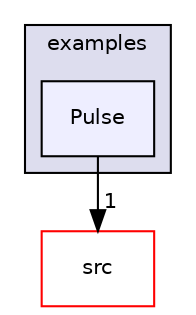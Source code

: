 digraph "examples/Pulse" {
  compound=true
  node [ fontsize="10", fontname="Helvetica"];
  edge [ labelfontsize="10", labelfontname="Helvetica"];
  subgraph clusterdir_d28a4824dc47e487b107a5db32ef43c4 {
    graph [ bgcolor="#ddddee", pencolor="black", label="examples" fontname="Helvetica", fontsize="10", URL="dir_d28a4824dc47e487b107a5db32ef43c4.html"]
  dir_5ca0752a5f975e24d26315b7ec91f544 [shape=box, label="Pulse", style="filled", fillcolor="#eeeeff", pencolor="black", URL="dir_5ca0752a5f975e24d26315b7ec91f544.html"];
  }
  dir_68267d1309a1af8e8297ef4c3efbcdba [shape=box label="src" fillcolor="white" style="filled" color="red" URL="dir_68267d1309a1af8e8297ef4c3efbcdba.html"];
  dir_5ca0752a5f975e24d26315b7ec91f544->dir_68267d1309a1af8e8297ef4c3efbcdba [headlabel="1", labeldistance=1.5 headhref="dir_000003_000007.html"];
}
